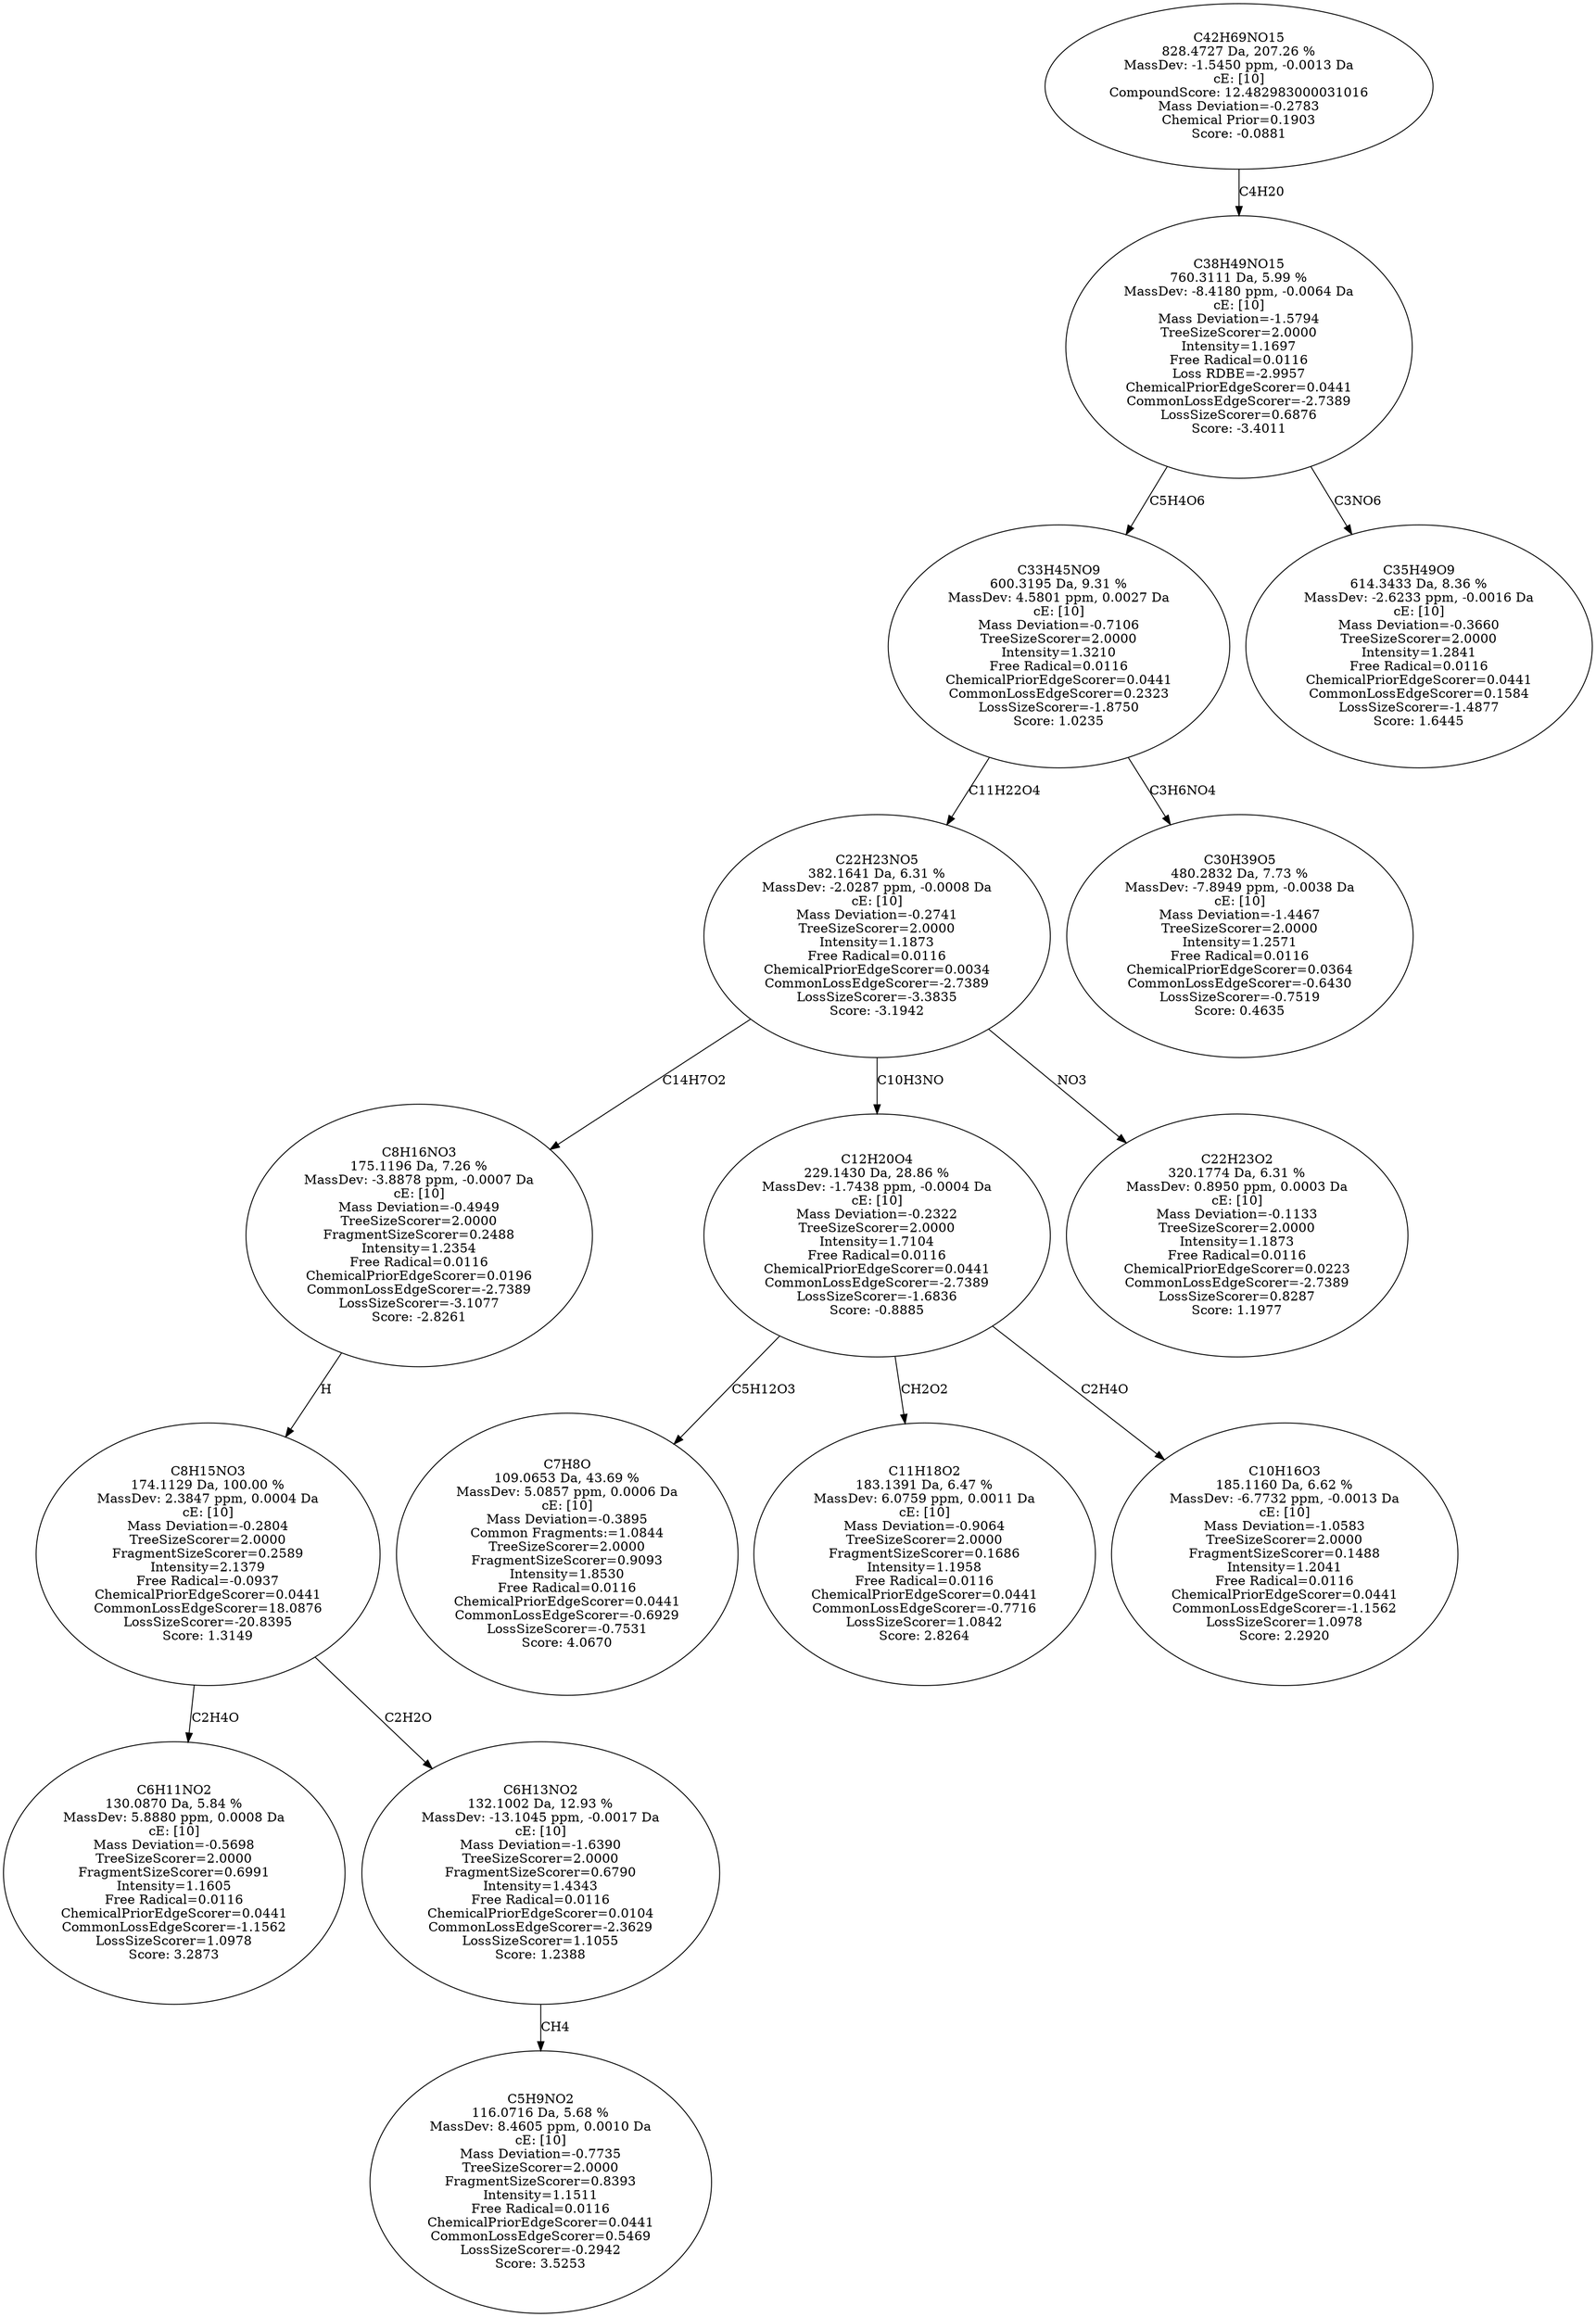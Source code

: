 strict digraph {
v1 [label="C6H11NO2\n130.0870 Da, 5.84 %\nMassDev: 5.8880 ppm, 0.0008 Da\ncE: [10]\nMass Deviation=-0.5698\nTreeSizeScorer=2.0000\nFragmentSizeScorer=0.6991\nIntensity=1.1605\nFree Radical=0.0116\nChemicalPriorEdgeScorer=0.0441\nCommonLossEdgeScorer=-1.1562\nLossSizeScorer=1.0978\nScore: 3.2873"];
v2 [label="C5H9NO2\n116.0716 Da, 5.68 %\nMassDev: 8.4605 ppm, 0.0010 Da\ncE: [10]\nMass Deviation=-0.7735\nTreeSizeScorer=2.0000\nFragmentSizeScorer=0.8393\nIntensity=1.1511\nFree Radical=0.0116\nChemicalPriorEdgeScorer=0.0441\nCommonLossEdgeScorer=0.5469\nLossSizeScorer=-0.2942\nScore: 3.5253"];
v3 [label="C6H13NO2\n132.1002 Da, 12.93 %\nMassDev: -13.1045 ppm, -0.0017 Da\ncE: [10]\nMass Deviation=-1.6390\nTreeSizeScorer=2.0000\nFragmentSizeScorer=0.6790\nIntensity=1.4343\nFree Radical=0.0116\nChemicalPriorEdgeScorer=0.0104\nCommonLossEdgeScorer=-2.3629\nLossSizeScorer=1.1055\nScore: 1.2388"];
v4 [label="C8H15NO3\n174.1129 Da, 100.00 %\nMassDev: 2.3847 ppm, 0.0004 Da\ncE: [10]\nMass Deviation=-0.2804\nTreeSizeScorer=2.0000\nFragmentSizeScorer=0.2589\nIntensity=2.1379\nFree Radical=-0.0937\nChemicalPriorEdgeScorer=0.0441\nCommonLossEdgeScorer=18.0876\nLossSizeScorer=-20.8395\nScore: 1.3149"];
v5 [label="C8H16NO3\n175.1196 Da, 7.26 %\nMassDev: -3.8878 ppm, -0.0007 Da\ncE: [10]\nMass Deviation=-0.4949\nTreeSizeScorer=2.0000\nFragmentSizeScorer=0.2488\nIntensity=1.2354\nFree Radical=0.0116\nChemicalPriorEdgeScorer=0.0196\nCommonLossEdgeScorer=-2.7389\nLossSizeScorer=-3.1077\nScore: -2.8261"];
v6 [label="C7H8O\n109.0653 Da, 43.69 %\nMassDev: 5.0857 ppm, 0.0006 Da\ncE: [10]\nMass Deviation=-0.3895\nCommon Fragments:=1.0844\nTreeSizeScorer=2.0000\nFragmentSizeScorer=0.9093\nIntensity=1.8530\nFree Radical=0.0116\nChemicalPriorEdgeScorer=0.0441\nCommonLossEdgeScorer=-0.6929\nLossSizeScorer=-0.7531\nScore: 4.0670"];
v7 [label="C11H18O2\n183.1391 Da, 6.47 %\nMassDev: 6.0759 ppm, 0.0011 Da\ncE: [10]\nMass Deviation=-0.9064\nTreeSizeScorer=2.0000\nFragmentSizeScorer=0.1686\nIntensity=1.1958\nFree Radical=0.0116\nChemicalPriorEdgeScorer=0.0441\nCommonLossEdgeScorer=-0.7716\nLossSizeScorer=1.0842\nScore: 2.8264"];
v8 [label="C10H16O3\n185.1160 Da, 6.62 %\nMassDev: -6.7732 ppm, -0.0013 Da\ncE: [10]\nMass Deviation=-1.0583\nTreeSizeScorer=2.0000\nFragmentSizeScorer=0.1488\nIntensity=1.2041\nFree Radical=0.0116\nChemicalPriorEdgeScorer=0.0441\nCommonLossEdgeScorer=-1.1562\nLossSizeScorer=1.0978\nScore: 2.2920"];
v9 [label="C12H20O4\n229.1430 Da, 28.86 %\nMassDev: -1.7438 ppm, -0.0004 Da\ncE: [10]\nMass Deviation=-0.2322\nTreeSizeScorer=2.0000\nIntensity=1.7104\nFree Radical=0.0116\nChemicalPriorEdgeScorer=0.0441\nCommonLossEdgeScorer=-2.7389\nLossSizeScorer=-1.6836\nScore: -0.8885"];
v10 [label="C22H23O2\n320.1774 Da, 6.31 %\nMassDev: 0.8950 ppm, 0.0003 Da\ncE: [10]\nMass Deviation=-0.1133\nTreeSizeScorer=2.0000\nIntensity=1.1873\nFree Radical=0.0116\nChemicalPriorEdgeScorer=0.0223\nCommonLossEdgeScorer=-2.7389\nLossSizeScorer=0.8287\nScore: 1.1977"];
v11 [label="C22H23NO5\n382.1641 Da, 6.31 %\nMassDev: -2.0287 ppm, -0.0008 Da\ncE: [10]\nMass Deviation=-0.2741\nTreeSizeScorer=2.0000\nIntensity=1.1873\nFree Radical=0.0116\nChemicalPriorEdgeScorer=0.0034\nCommonLossEdgeScorer=-2.7389\nLossSizeScorer=-3.3835\nScore: -3.1942"];
v12 [label="C30H39O5\n480.2832 Da, 7.73 %\nMassDev: -7.8949 ppm, -0.0038 Da\ncE: [10]\nMass Deviation=-1.4467\nTreeSizeScorer=2.0000\nIntensity=1.2571\nFree Radical=0.0116\nChemicalPriorEdgeScorer=0.0364\nCommonLossEdgeScorer=-0.6430\nLossSizeScorer=-0.7519\nScore: 0.4635"];
v13 [label="C33H45NO9\n600.3195 Da, 9.31 %\nMassDev: 4.5801 ppm, 0.0027 Da\ncE: [10]\nMass Deviation=-0.7106\nTreeSizeScorer=2.0000\nIntensity=1.3210\nFree Radical=0.0116\nChemicalPriorEdgeScorer=0.0441\nCommonLossEdgeScorer=0.2323\nLossSizeScorer=-1.8750\nScore: 1.0235"];
v14 [label="C35H49O9\n614.3433 Da, 8.36 %\nMassDev: -2.6233 ppm, -0.0016 Da\ncE: [10]\nMass Deviation=-0.3660\nTreeSizeScorer=2.0000\nIntensity=1.2841\nFree Radical=0.0116\nChemicalPriorEdgeScorer=0.0441\nCommonLossEdgeScorer=0.1584\nLossSizeScorer=-1.4877\nScore: 1.6445"];
v15 [label="C38H49NO15\n760.3111 Da, 5.99 %\nMassDev: -8.4180 ppm, -0.0064 Da\ncE: [10]\nMass Deviation=-1.5794\nTreeSizeScorer=2.0000\nIntensity=1.1697\nFree Radical=0.0116\nLoss RDBE=-2.9957\nChemicalPriorEdgeScorer=0.0441\nCommonLossEdgeScorer=-2.7389\nLossSizeScorer=0.6876\nScore: -3.4011"];
v16 [label="C42H69NO15\n828.4727 Da, 207.26 %\nMassDev: -1.5450 ppm, -0.0013 Da\ncE: [10]\nCompoundScore: 12.482983000031016\nMass Deviation=-0.2783\nChemical Prior=0.1903\nScore: -0.0881"];
v4 -> v1 [label="C2H4O"];
v3 -> v2 [label="CH4"];
v4 -> v3 [label="C2H2O"];
v5 -> v4 [label="H"];
v11 -> v5 [label="C14H7O2"];
v9 -> v6 [label="C5H12O3"];
v9 -> v7 [label="CH2O2"];
v9 -> v8 [label="C2H4O"];
v11 -> v9 [label="C10H3NO"];
v11 -> v10 [label="NO3"];
v13 -> v11 [label="C11H22O4"];
v13 -> v12 [label="C3H6NO4"];
v15 -> v13 [label="C5H4O6"];
v15 -> v14 [label="C3NO6"];
v16 -> v15 [label="C4H20"];
}